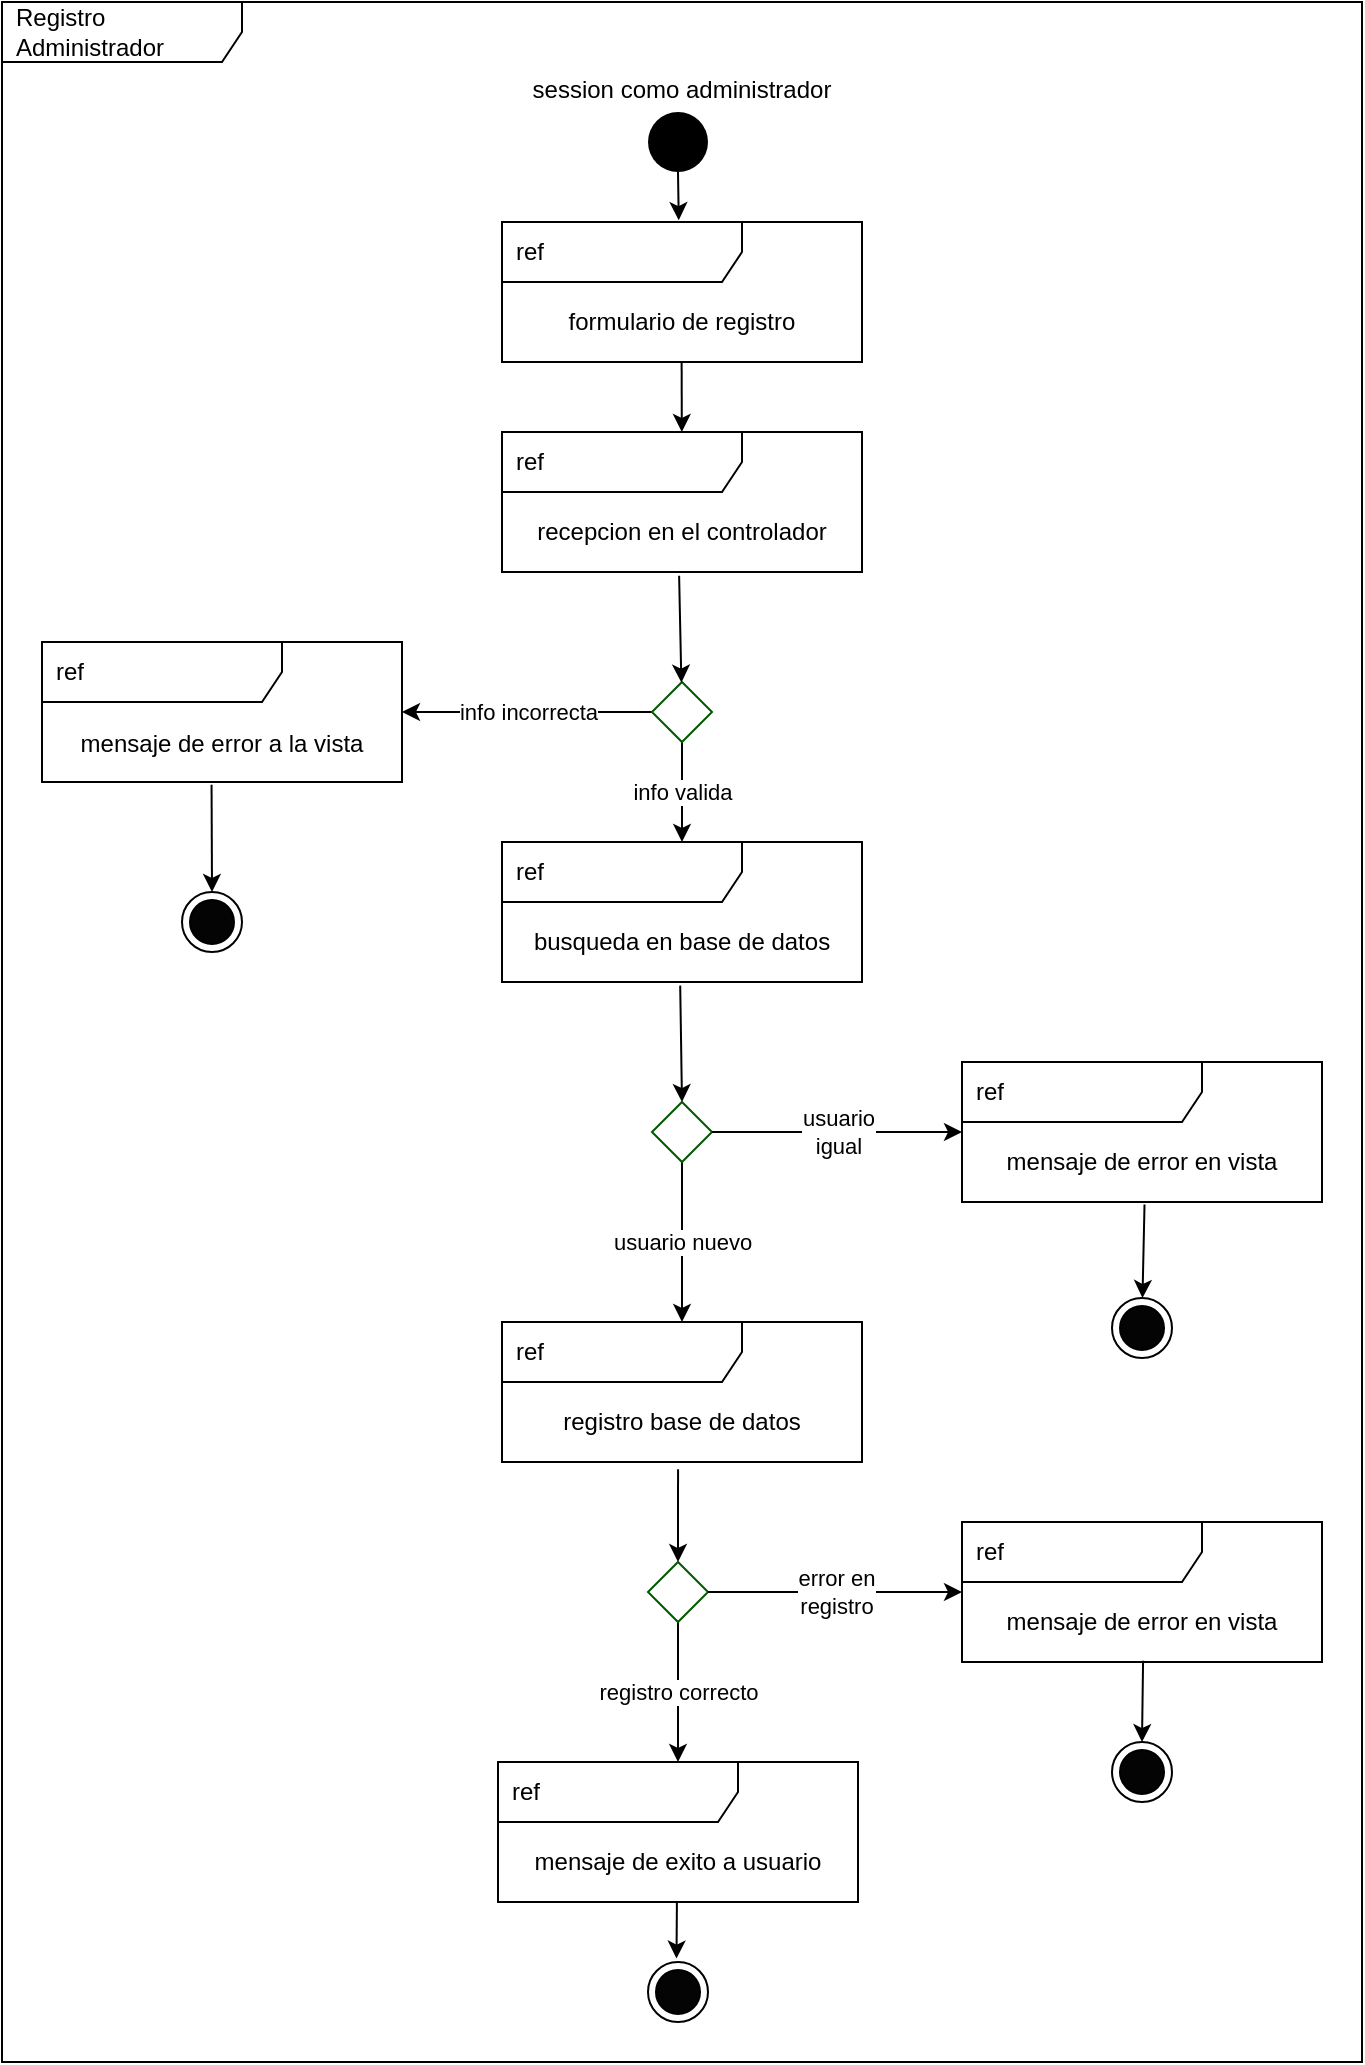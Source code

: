 <mxfile>
    <diagram id="15CszqfjbI2vZNp4aqPR" name="Page-1">
        <mxGraphModel dx="1067" dy="787" grid="1" gridSize="10" guides="1" tooltips="1" connect="1" arrows="1" fold="1" page="1" pageScale="1" pageWidth="850" pageHeight="1100" math="0" shadow="0">
            <root>
                <mxCell id="0"/>
                <mxCell id="1" parent="0"/>
                <mxCell id="2" value="Registro Administrador" style="shape=umlFrame;whiteSpace=wrap;html=1;width=120;height=30;boundedLbl=1;verticalAlign=middle;align=left;spacingLeft=5;fillColor=default;" parent="1" vertex="1">
                    <mxGeometry x="85" y="30" width="680" height="1030" as="geometry"/>
                </mxCell>
                <mxCell id="5" value="" style="ellipse;html=1;shape=endState;strokeColor=#000000;fillColor=#040405;" parent="1" vertex="1">
                    <mxGeometry x="175" y="475" width="30" height="30" as="geometry"/>
                </mxCell>
                <mxCell id="6" value="ref" style="shape=umlFrame;whiteSpace=wrap;html=1;width=120;height=30;boundedLbl=1;verticalAlign=middle;align=left;spacingLeft=5;" parent="1" vertex="1">
                    <mxGeometry x="335" y="450" width="180" height="70" as="geometry"/>
                </mxCell>
                <mxCell id="7" value="busqueda en base de datos" style="text;html=1;strokeColor=none;fillColor=none;align=center;verticalAlign=middle;whiteSpace=wrap;rounded=0;" parent="1" vertex="1">
                    <mxGeometry x="345" y="485" width="160" height="30" as="geometry"/>
                </mxCell>
                <mxCell id="8" value="info valida" style="edgeStyle=none;html=1;exitX=0.5;exitY=1;exitDx=0;exitDy=0;" parent="1" source="10" target="6" edge="1">
                    <mxGeometry relative="1" as="geometry"/>
                </mxCell>
                <mxCell id="9" value="info incorrecta" style="edgeStyle=none;html=1;exitX=0;exitY=0.5;exitDx=0;exitDy=0;" parent="1" source="10" target="14" edge="1">
                    <mxGeometry relative="1" as="geometry"/>
                </mxCell>
                <mxCell id="10" value="" style="rhombus;strokeColor=#005700;fillColor=none;fontColor=#ffffff;" parent="1" vertex="1">
                    <mxGeometry x="410" y="370" width="30" height="30" as="geometry"/>
                </mxCell>
                <mxCell id="11" value="ref" style="shape=umlFrame;whiteSpace=wrap;html=1;width=120;height=30;boundedLbl=1;verticalAlign=middle;align=left;spacingLeft=5;" parent="1" vertex="1">
                    <mxGeometry x="335" y="245" width="180" height="70" as="geometry"/>
                </mxCell>
                <mxCell id="12" value="recepcion en el controlador" style="text;html=1;strokeColor=none;fillColor=none;align=center;verticalAlign=middle;whiteSpace=wrap;rounded=0;" parent="1" vertex="1">
                    <mxGeometry x="345" y="280" width="160" height="30" as="geometry"/>
                </mxCell>
                <mxCell id="13" value="" style="endArrow=classic;html=1;exitX=0.492;exitY=1.027;exitDx=0;exitDy=0;exitPerimeter=0;" parent="1" source="11" target="10" edge="1">
                    <mxGeometry width="50" height="50" relative="1" as="geometry">
                        <mxPoint x="495" y="335" as="sourcePoint"/>
                        <mxPoint x="495" y="395" as="targetPoint"/>
                    </mxGeometry>
                </mxCell>
                <mxCell id="14" value="ref" style="shape=umlFrame;whiteSpace=wrap;html=1;width=120;height=30;boundedLbl=1;verticalAlign=middle;align=left;spacingLeft=5;" parent="1" vertex="1">
                    <mxGeometry x="105" y="350" width="180" height="70" as="geometry"/>
                </mxCell>
                <mxCell id="15" value="" style="endArrow=classic;html=1;exitX=0.471;exitY=1.02;exitDx=0;exitDy=0;exitPerimeter=0;entryX=0.5;entryY=0;entryDx=0;entryDy=0;" parent="1" source="14" target="5" edge="1">
                    <mxGeometry width="50" height="50" relative="1" as="geometry">
                        <mxPoint x="405" y="460" as="sourcePoint"/>
                        <mxPoint x="455" y="410" as="targetPoint"/>
                    </mxGeometry>
                </mxCell>
                <mxCell id="16" value="mensaje de error a la vista" style="text;html=1;strokeColor=none;fillColor=none;align=center;verticalAlign=middle;whiteSpace=wrap;rounded=0;" parent="1" vertex="1">
                    <mxGeometry x="115" y="386" width="160" height="30" as="geometry"/>
                </mxCell>
                <mxCell id="17" value="ref" style="shape=umlFrame;whiteSpace=wrap;html=1;width=120;height=30;boundedLbl=1;verticalAlign=middle;align=left;spacingLeft=5;" parent="1" vertex="1">
                    <mxGeometry x="565" y="560" width="180" height="70" as="geometry"/>
                </mxCell>
                <mxCell id="18" value="mensaje de error en vista" style="text;html=1;strokeColor=none;fillColor=none;align=center;verticalAlign=middle;whiteSpace=wrap;rounded=0;" parent="1" vertex="1">
                    <mxGeometry x="575" y="595" width="160" height="30" as="geometry"/>
                </mxCell>
                <mxCell id="19" value="usuario nuevo" style="edgeStyle=none;html=1;exitX=0.5;exitY=1;exitDx=0;exitDy=0;" parent="1" source="20" target="23" edge="1">
                    <mxGeometry relative="1" as="geometry"/>
                </mxCell>
                <mxCell id="20" value="" style="rhombus;strokeColor=#005700;fillColor=none;fontColor=#ffffff;" parent="1" vertex="1">
                    <mxGeometry x="410" y="580" width="30" height="30" as="geometry"/>
                </mxCell>
                <mxCell id="21" value="" style="endArrow=classic;html=1;entryX=0.5;entryY=0;entryDx=0;entryDy=0;exitX=0.495;exitY=1.026;exitDx=0;exitDy=0;exitPerimeter=0;" parent="1" source="6" target="20" edge="1">
                    <mxGeometry width="50" height="50" relative="1" as="geometry">
                        <mxPoint x="355" y="580" as="sourcePoint"/>
                        <mxPoint x="405" y="530" as="targetPoint"/>
                    </mxGeometry>
                </mxCell>
                <mxCell id="22" value="usuario&lt;br&gt;igual" style="endArrow=classic;html=1;exitX=1;exitY=0.5;exitDx=0;exitDy=0;" parent="1" source="20" target="17" edge="1">
                    <mxGeometry width="50" height="50" relative="1" as="geometry">
                        <mxPoint x="355" y="580" as="sourcePoint"/>
                        <mxPoint x="405" y="530" as="targetPoint"/>
                    </mxGeometry>
                </mxCell>
                <mxCell id="23" value="ref" style="shape=umlFrame;whiteSpace=wrap;html=1;width=120;height=30;boundedLbl=1;verticalAlign=middle;align=left;spacingLeft=5;" parent="1" vertex="1">
                    <mxGeometry x="335" y="690" width="180" height="70" as="geometry"/>
                </mxCell>
                <mxCell id="24" value="registro base de datos" style="text;html=1;strokeColor=none;fillColor=none;align=center;verticalAlign=middle;whiteSpace=wrap;rounded=0;" parent="1" vertex="1">
                    <mxGeometry x="345" y="725" width="160" height="30" as="geometry"/>
                </mxCell>
                <mxCell id="25" value="" style="ellipse;html=1;shape=endState;strokeColor=#000000;fillColor=#040405;" parent="1" vertex="1">
                    <mxGeometry x="640" y="678" width="30" height="30" as="geometry"/>
                </mxCell>
                <mxCell id="26" value="" style="endArrow=classic;html=1;exitX=0.489;exitY=1.052;exitDx=0;exitDy=0;exitPerimeter=0;" parent="1" source="23" target="31" edge="1">
                    <mxGeometry width="50" height="50" relative="1" as="geometry">
                        <mxPoint x="515" y="650" as="sourcePoint"/>
                        <mxPoint x="423" y="811" as="targetPoint"/>
                    </mxGeometry>
                </mxCell>
                <mxCell id="27" value="" style="endArrow=classic;html=1;exitX=0.507;exitY=1.018;exitDx=0;exitDy=0;exitPerimeter=0;" parent="1" source="17" target="25" edge="1">
                    <mxGeometry width="50" height="50" relative="1" as="geometry">
                        <mxPoint x="652.3" y="633.01" as="sourcePoint"/>
                        <mxPoint x="655" y="670" as="targetPoint"/>
                    </mxGeometry>
                </mxCell>
                <mxCell id="28" value="ref" style="shape=umlFrame;whiteSpace=wrap;html=1;width=120;height=30;boundedLbl=1;verticalAlign=middle;align=left;spacingLeft=5;" parent="1" vertex="1">
                    <mxGeometry x="565" y="790" width="180" height="70" as="geometry"/>
                </mxCell>
                <mxCell id="29" value="mensaje de error en vista" style="text;html=1;strokeColor=none;fillColor=none;align=center;verticalAlign=middle;whiteSpace=wrap;rounded=0;" parent="1" vertex="1">
                    <mxGeometry x="575" y="825" width="160" height="30" as="geometry"/>
                </mxCell>
                <mxCell id="30" value="registro correcto" style="edgeStyle=none;html=1;exitX=0.5;exitY=1;exitDx=0;exitDy=0;" parent="1" source="31" target="33" edge="1">
                    <mxGeometry relative="1" as="geometry"/>
                </mxCell>
                <mxCell id="31" value="" style="rhombus;strokeColor=#005700;fillColor=none;fontColor=#ffffff;" parent="1" vertex="1">
                    <mxGeometry x="408" y="810" width="30" height="30" as="geometry"/>
                </mxCell>
                <mxCell id="32" value="error en&lt;br&gt;registro" style="endArrow=classic;html=1;exitX=1;exitY=0.5;exitDx=0;exitDy=0;" parent="1" source="31" target="28" edge="1">
                    <mxGeometry width="50" height="50" relative="1" as="geometry">
                        <mxPoint x="353" y="850" as="sourcePoint"/>
                        <mxPoint x="403" y="800" as="targetPoint"/>
                    </mxGeometry>
                </mxCell>
                <mxCell id="33" value="ref" style="shape=umlFrame;whiteSpace=wrap;html=1;width=120;height=30;boundedLbl=1;verticalAlign=middle;align=left;spacingLeft=5;" parent="1" vertex="1">
                    <mxGeometry x="333" y="910" width="180" height="70" as="geometry"/>
                </mxCell>
                <mxCell id="34" value="mensaje de exito a usuario" style="text;html=1;strokeColor=none;fillColor=none;align=center;verticalAlign=middle;whiteSpace=wrap;rounded=0;" parent="1" vertex="1">
                    <mxGeometry x="343" y="945" width="160" height="30" as="geometry"/>
                </mxCell>
                <mxCell id="35" value="" style="ellipse;html=1;shape=endState;strokeColor=#000000;fillColor=#040405;" parent="1" vertex="1">
                    <mxGeometry x="640" y="900" width="30" height="30" as="geometry"/>
                </mxCell>
                <mxCell id="36" value="" style="endArrow=classic;html=1;entryX=0.5;entryY=0;entryDx=0;entryDy=0;exitX=0.503;exitY=0.991;exitDx=0;exitDy=0;exitPerimeter=0;" parent="1" source="28" target="35" edge="1">
                    <mxGeometry width="50" height="50" relative="1" as="geometry">
                        <mxPoint x="625" y="930" as="sourcePoint"/>
                        <mxPoint x="675" y="880" as="targetPoint"/>
                    </mxGeometry>
                </mxCell>
                <mxCell id="37" value="" style="ellipse;html=1;shape=endState;strokeColor=#000000;fillColor=#040405;" parent="1" vertex="1">
                    <mxGeometry x="408" y="1010" width="30" height="30" as="geometry"/>
                </mxCell>
                <mxCell id="38" value="" style="endArrow=classic;html=1;entryX=0.475;entryY=-0.057;entryDx=0;entryDy=0;entryPerimeter=0;exitX=0.497;exitY=0.995;exitDx=0;exitDy=0;exitPerimeter=0;" parent="1" source="33" target="37" edge="1">
                    <mxGeometry width="50" height="50" relative="1" as="geometry">
                        <mxPoint x="425" y="1020" as="sourcePoint"/>
                        <mxPoint x="475" y="970" as="targetPoint"/>
                    </mxGeometry>
                </mxCell>
                <mxCell id="43" style="edgeStyle=none;html=1;exitX=0.5;exitY=1;exitDx=0;exitDy=0;entryX=0.491;entryY=-0.013;entryDx=0;entryDy=0;entryPerimeter=0;" parent="1" source="39" target="40" edge="1">
                    <mxGeometry relative="1" as="geometry"/>
                </mxCell>
                <mxCell id="39" value="" style="ellipse;strokeColor=none;fillColor=#000000;" parent="1" vertex="1">
                    <mxGeometry x="408" y="85" width="30" height="30" as="geometry"/>
                </mxCell>
                <mxCell id="40" value="ref" style="shape=umlFrame;whiteSpace=wrap;html=1;width=120;height=30;boundedLbl=1;verticalAlign=middle;align=left;spacingLeft=5;" parent="1" vertex="1">
                    <mxGeometry x="335" y="140" width="180" height="70" as="geometry"/>
                </mxCell>
                <mxCell id="41" value="formulario de registro" style="text;html=1;strokeColor=none;fillColor=none;align=center;verticalAlign=middle;whiteSpace=wrap;rounded=0;" parent="1" vertex="1">
                    <mxGeometry x="345" y="175" width="160" height="30" as="geometry"/>
                </mxCell>
                <mxCell id="44" value="" style="endArrow=classic;html=1;exitX=0.499;exitY=1.006;exitDx=0;exitDy=0;exitPerimeter=0;" parent="1" source="40" target="11" edge="1">
                    <mxGeometry width="50" height="50" relative="1" as="geometry">
                        <mxPoint x="420" y="240" as="sourcePoint"/>
                        <mxPoint x="470" y="190" as="targetPoint"/>
                    </mxGeometry>
                </mxCell>
                <mxCell id="45" value="&lt;span style=&quot;color: rgb(0, 0, 0);&quot;&gt;session como administrador&lt;/span&gt;" style="text;html=1;strokeColor=none;fillColor=none;align=center;verticalAlign=middle;whiteSpace=wrap;rounded=0;fontColor=#FFFFFF;" vertex="1" parent="1">
                    <mxGeometry x="340" y="59" width="170" height="30" as="geometry"/>
                </mxCell>
            </root>
        </mxGraphModel>
    </diagram>
</mxfile>